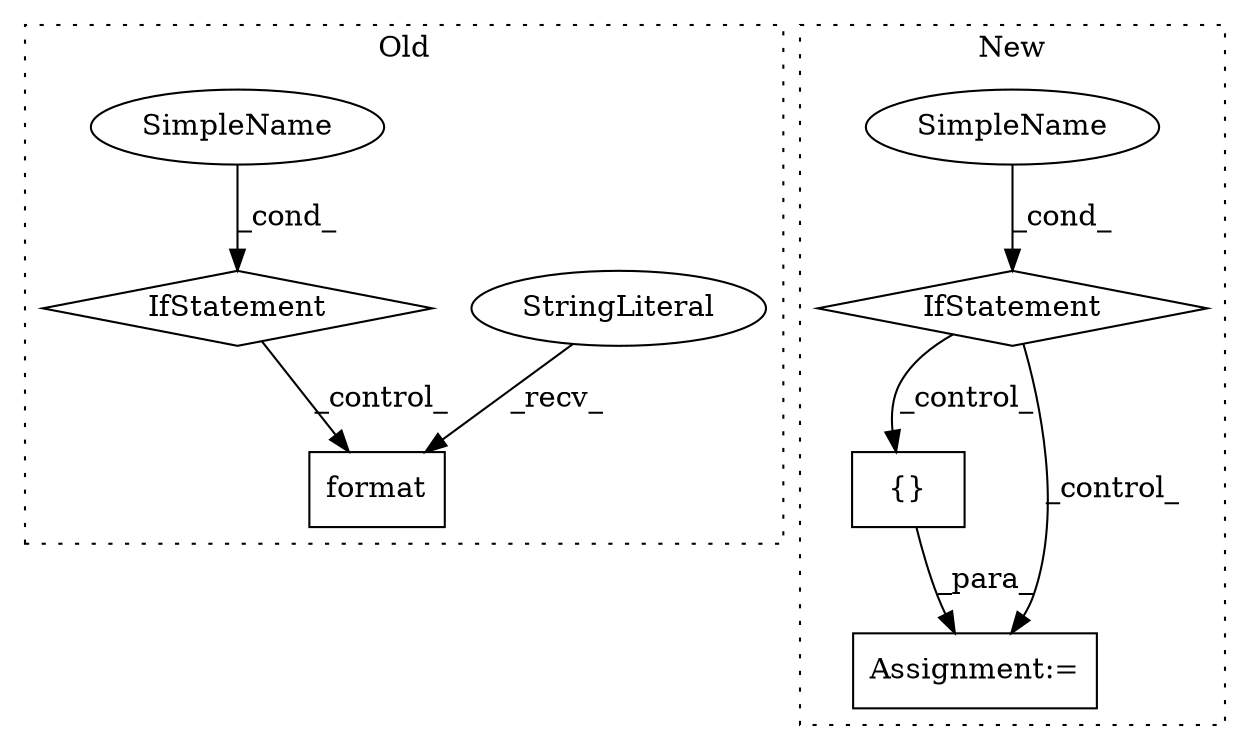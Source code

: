 digraph G {
subgraph cluster0 {
1 [label="format" a="32" s="2545,2579" l="7,1" shape="box"];
3 [label="StringLiteral" a="45" s="2530" l="14" shape="ellipse"];
4 [label="IfStatement" a="25" s="2493,2511" l="4,2" shape="diamond"];
5 [label="SimpleName" a="42" s="2497" l="14" shape="ellipse"];
label = "Old";
style="dotted";
}
subgraph cluster1 {
2 [label="{}" a="4" s="2739,2808" l="1,1" shape="box"];
6 [label="Assignment:=" a="7" s="2659,2809" l="57,2" shape="box"];
7 [label="SimpleName" a="42" s="2635" l="14" shape="ellipse"];
8 [label="IfStatement" a="25" s="2631,2649" l="4,2" shape="diamond"];
label = "New";
style="dotted";
}
2 -> 6 [label="_para_"];
3 -> 1 [label="_recv_"];
4 -> 1 [label="_control_"];
5 -> 4 [label="_cond_"];
7 -> 8 [label="_cond_"];
8 -> 2 [label="_control_"];
8 -> 6 [label="_control_"];
}
